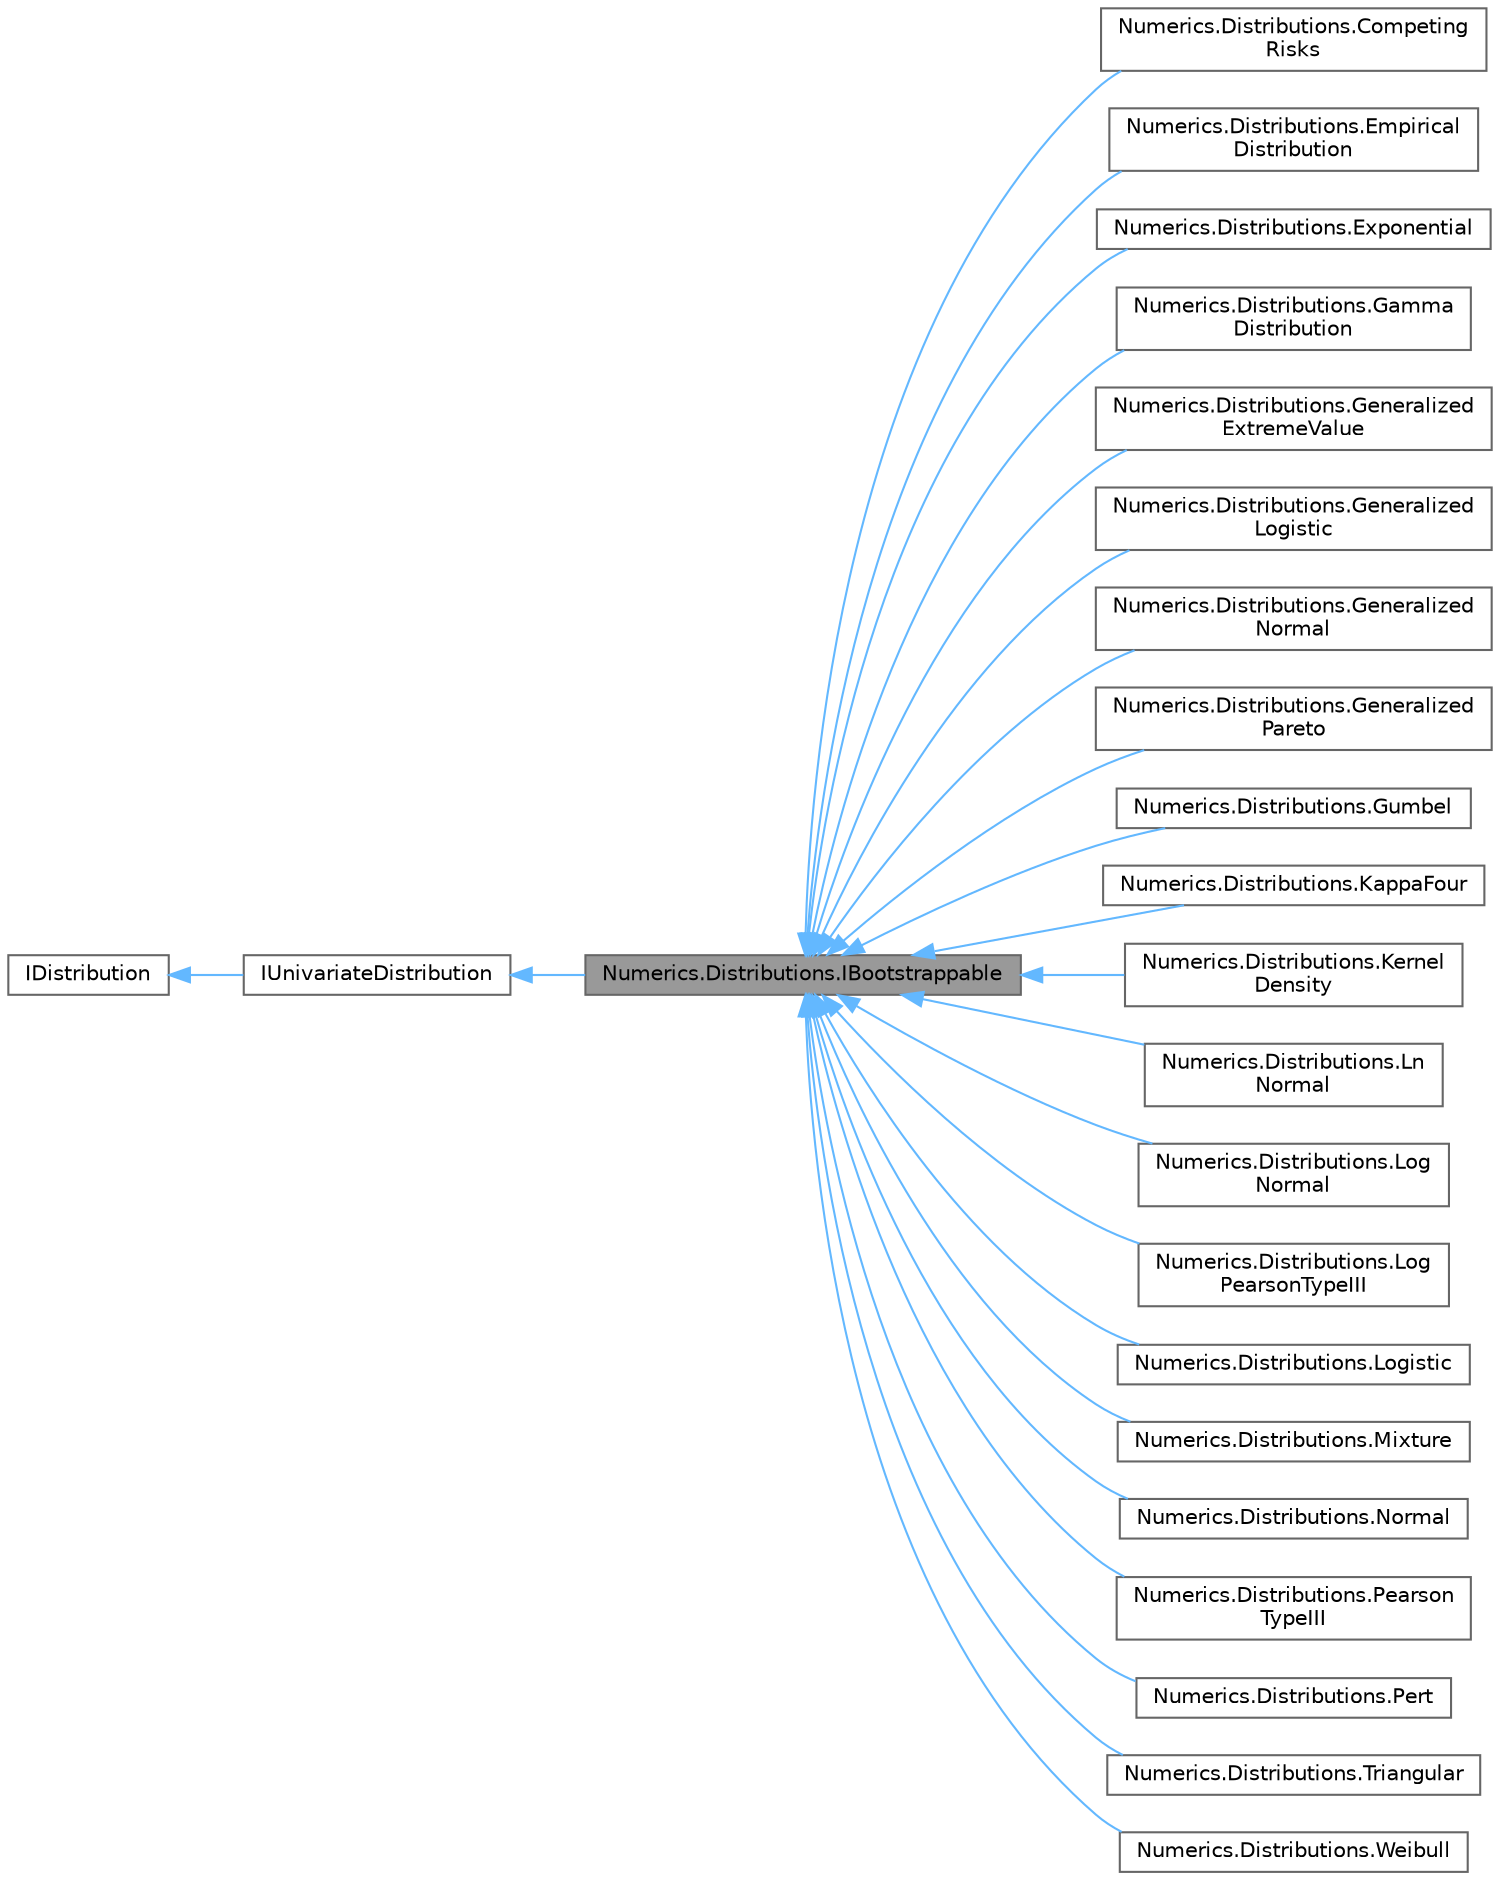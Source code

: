digraph "Numerics.Distributions.IBootstrappable"
{
 // LATEX_PDF_SIZE
  bgcolor="transparent";
  edge [fontname=Helvetica,fontsize=10,labelfontname=Helvetica,labelfontsize=10];
  node [fontname=Helvetica,fontsize=10,shape=box,height=0.2,width=0.4];
  rankdir="LR";
  Node1 [id="Node000001",label="Numerics.Distributions.IBootstrappable",height=0.2,width=0.4,color="gray40", fillcolor="grey60", style="filled", fontcolor="black",tooltip="An interface for performing the parametric bootstrap with a univariate distribution."];
  Node2 -> Node1 [id="edge1_Node000001_Node000002",dir="back",color="steelblue1",style="solid",tooltip=" "];
  Node2 [id="Node000002",label="IUnivariateDistribution",height=0.2,width=0.4,color="gray40", fillcolor="white", style="filled",URL="$interface_numerics_1_1_distributions_1_1_i_univariate_distribution.html",tooltip="Interface for Univariate Probability Distributions."];
  Node3 -> Node2 [id="edge2_Node000002_Node000003",dir="back",color="steelblue1",style="solid",tooltip=" "];
  Node3 [id="Node000003",label="IDistribution",height=0.2,width=0.4,color="gray40", fillcolor="white", style="filled",URL="$interface_numerics_1_1_distributions_1_1_i_distribution.html",tooltip="Simple Distribution Interface."];
  Node1 -> Node4 [id="edge3_Node000001_Node000004",dir="back",color="steelblue1",style="solid",tooltip=" "];
  Node4 [id="Node000004",label="Numerics.Distributions.Competing\lRisks",height=0.2,width=0.4,color="gray40", fillcolor="white", style="filled",URL="$class_numerics_1_1_distributions_1_1_competing_risks.html",tooltip="A competing risks distribution."];
  Node1 -> Node5 [id="edge4_Node000001_Node000005",dir="back",color="steelblue1",style="solid",tooltip=" "];
  Node5 [id="Node000005",label="Numerics.Distributions.Empirical\lDistribution",height=0.2,width=0.4,color="gray40", fillcolor="white", style="filled",URL="$class_numerics_1_1_distributions_1_1_empirical_distribution.html",tooltip="The Univariate Empirical distribution."];
  Node1 -> Node6 [id="edge5_Node000001_Node000006",dir="back",color="steelblue1",style="solid",tooltip=" "];
  Node6 [id="Node000006",label="Numerics.Distributions.Exponential",height=0.2,width=0.4,color="gray40", fillcolor="white", style="filled",URL="$class_numerics_1_1_distributions_1_1_exponential.html",tooltip="The exponential distribution."];
  Node1 -> Node7 [id="edge6_Node000001_Node000007",dir="back",color="steelblue1",style="solid",tooltip=" "];
  Node7 [id="Node000007",label="Numerics.Distributions.Gamma\lDistribution",height=0.2,width=0.4,color="gray40", fillcolor="white", style="filled",URL="$class_numerics_1_1_distributions_1_1_gamma_distribution.html",tooltip="Gamma distribution."];
  Node1 -> Node8 [id="edge7_Node000001_Node000008",dir="back",color="steelblue1",style="solid",tooltip=" "];
  Node8 [id="Node000008",label="Numerics.Distributions.Generalized\lExtremeValue",height=0.2,width=0.4,color="gray40", fillcolor="white", style="filled",URL="$class_numerics_1_1_distributions_1_1_generalized_extreme_value.html",tooltip="The Generalized Extreme Value distribution."];
  Node1 -> Node9 [id="edge8_Node000001_Node000009",dir="back",color="steelblue1",style="solid",tooltip=" "];
  Node9 [id="Node000009",label="Numerics.Distributions.Generalized\lLogistic",height=0.2,width=0.4,color="gray40", fillcolor="white", style="filled",URL="$class_numerics_1_1_distributions_1_1_generalized_logistic.html",tooltip="The generalized logistic distribution."];
  Node1 -> Node10 [id="edge9_Node000001_Node000010",dir="back",color="steelblue1",style="solid",tooltip=" "];
  Node10 [id="Node000010",label="Numerics.Distributions.Generalized\lNormal",height=0.2,width=0.4,color="gray40", fillcolor="white", style="filled",URL="$class_numerics_1_1_distributions_1_1_generalized_normal.html",tooltip="The generalized normal distribution (LogNormal-3)."];
  Node1 -> Node11 [id="edge10_Node000001_Node000011",dir="back",color="steelblue1",style="solid",tooltip=" "];
  Node11 [id="Node000011",label="Numerics.Distributions.Generalized\lPareto",height=0.2,width=0.4,color="gray40", fillcolor="white", style="filled",URL="$class_numerics_1_1_distributions_1_1_generalized_pareto.html",tooltip="The generalized Pareto distribution."];
  Node1 -> Node12 [id="edge11_Node000001_Node000012",dir="back",color="steelblue1",style="solid",tooltip=" "];
  Node12 [id="Node000012",label="Numerics.Distributions.Gumbel",height=0.2,width=0.4,color="gray40", fillcolor="white", style="filled",URL="$class_numerics_1_1_distributions_1_1_gumbel.html",tooltip="The Gumbel (Extreme Value Type I) probability distribution."];
  Node1 -> Node13 [id="edge12_Node000001_Node000013",dir="back",color="steelblue1",style="solid",tooltip=" "];
  Node13 [id="Node000013",label="Numerics.Distributions.KappaFour",height=0.2,width=0.4,color="gray40", fillcolor="white", style="filled",URL="$class_numerics_1_1_distributions_1_1_kappa_four.html",tooltip="The Kappa-4 distribution."];
  Node1 -> Node14 [id="edge13_Node000001_Node000014",dir="back",color="steelblue1",style="solid",tooltip=" "];
  Node14 [id="Node000014",label="Numerics.Distributions.Kernel\lDensity",height=0.2,width=0.4,color="gray40", fillcolor="white", style="filled",URL="$class_numerics_1_1_distributions_1_1_kernel_density.html",tooltip="The kernel density distribution function."];
  Node1 -> Node15 [id="edge14_Node000001_Node000015",dir="back",color="steelblue1",style="solid",tooltip=" "];
  Node15 [id="Node000015",label="Numerics.Distributions.Ln\lNormal",height=0.2,width=0.4,color="gray40", fillcolor="white", style="filled",URL="$class_numerics_1_1_distributions_1_1_ln_normal.html",tooltip="The Ln-Normal (Galton) probability distribution."];
  Node1 -> Node16 [id="edge15_Node000001_Node000016",dir="back",color="steelblue1",style="solid",tooltip=" "];
  Node16 [id="Node000016",label="Numerics.Distributions.Log\lNormal",height=0.2,width=0.4,color="gray40", fillcolor="white", style="filled",URL="$class_numerics_1_1_distributions_1_1_log_normal.html",tooltip="The Log-Normal probability distribution."];
  Node1 -> Node17 [id="edge16_Node000001_Node000017",dir="back",color="steelblue1",style="solid",tooltip=" "];
  Node17 [id="Node000017",label="Numerics.Distributions.Log\lPearsonTypeIII",height=0.2,width=0.4,color="gray40", fillcolor="white", style="filled",URL="$class_numerics_1_1_distributions_1_1_log_pearson_type_i_i_i.html",tooltip="The log-Pearson Type III distribution."];
  Node1 -> Node18 [id="edge17_Node000001_Node000018",dir="back",color="steelblue1",style="solid",tooltip=" "];
  Node18 [id="Node000018",label="Numerics.Distributions.Logistic",height=0.2,width=0.4,color="gray40", fillcolor="white", style="filled",URL="$class_numerics_1_1_distributions_1_1_logistic.html",tooltip="The logistic distribution."];
  Node1 -> Node19 [id="edge18_Node000001_Node000019",dir="back",color="steelblue1",style="solid",tooltip=" "];
  Node19 [id="Node000019",label="Numerics.Distributions.Mixture",height=0.2,width=0.4,color="gray40", fillcolor="white", style="filled",URL="$class_numerics_1_1_distributions_1_1_mixture.html",tooltip="A Mixture distribution."];
  Node1 -> Node20 [id="edge19_Node000001_Node000020",dir="back",color="steelblue1",style="solid",tooltip=" "];
  Node20 [id="Node000020",label="Numerics.Distributions.Normal",height=0.2,width=0.4,color="gray40", fillcolor="white", style="filled",URL="$class_numerics_1_1_distributions_1_1_normal.html",tooltip="The Normal (Gaussian) probability distribution."];
  Node1 -> Node21 [id="edge20_Node000001_Node000021",dir="back",color="steelblue1",style="solid",tooltip=" "];
  Node21 [id="Node000021",label="Numerics.Distributions.Pearson\lTypeIII",height=0.2,width=0.4,color="gray40", fillcolor="white", style="filled",URL="$class_numerics_1_1_distributions_1_1_pearson_type_i_i_i.html",tooltip="The Pearson Type III distribution."];
  Node1 -> Node22 [id="edge21_Node000001_Node000022",dir="back",color="steelblue1",style="solid",tooltip=" "];
  Node22 [id="Node000022",label="Numerics.Distributions.Pert",height=0.2,width=0.4,color="gray40", fillcolor="white", style="filled",URL="$class_numerics_1_1_distributions_1_1_pert.html",tooltip="The PERT probability distribution."];
  Node1 -> Node23 [id="edge22_Node000001_Node000023",dir="back",color="steelblue1",style="solid",tooltip=" "];
  Node23 [id="Node000023",label="Numerics.Distributions.Triangular",height=0.2,width=0.4,color="gray40", fillcolor="white", style="filled",URL="$class_numerics_1_1_distributions_1_1_triangular.html",tooltip="The Triangular probability distribution."];
  Node1 -> Node24 [id="edge23_Node000001_Node000024",dir="back",color="steelblue1",style="solid",tooltip=" "];
  Node24 [id="Node000024",label="Numerics.Distributions.Weibull",height=0.2,width=0.4,color="gray40", fillcolor="white", style="filled",URL="$class_numerics_1_1_distributions_1_1_weibull.html",tooltip="The Weibull probability distribution."];
}
